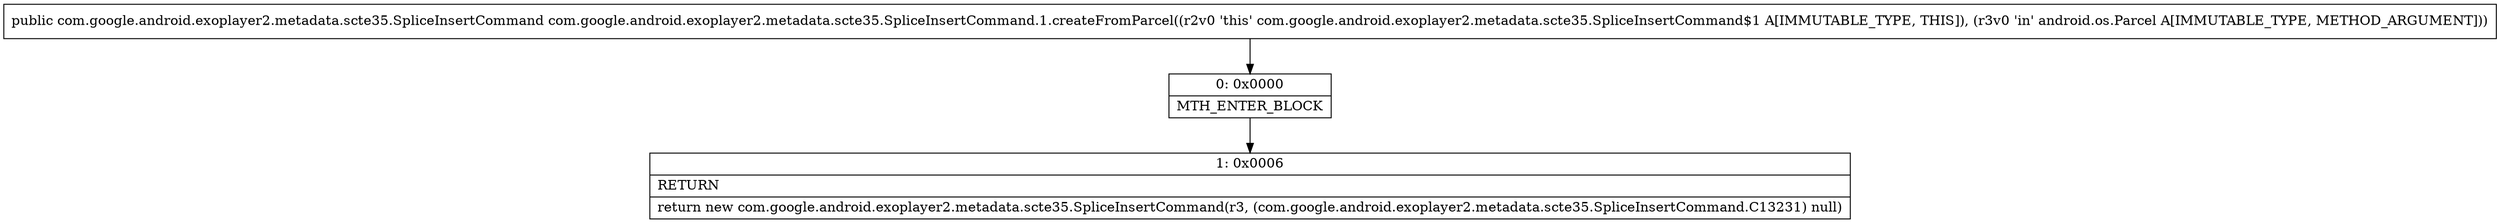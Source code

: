 digraph "CFG forcom.google.android.exoplayer2.metadata.scte35.SpliceInsertCommand.1.createFromParcel(Landroid\/os\/Parcel;)Lcom\/google\/android\/exoplayer2\/metadata\/scte35\/SpliceInsertCommand;" {
Node_0 [shape=record,label="{0\:\ 0x0000|MTH_ENTER_BLOCK\l}"];
Node_1 [shape=record,label="{1\:\ 0x0006|RETURN\l|return new com.google.android.exoplayer2.metadata.scte35.SpliceInsertCommand(r3, (com.google.android.exoplayer2.metadata.scte35.SpliceInsertCommand.C13231) null)\l}"];
MethodNode[shape=record,label="{public com.google.android.exoplayer2.metadata.scte35.SpliceInsertCommand com.google.android.exoplayer2.metadata.scte35.SpliceInsertCommand.1.createFromParcel((r2v0 'this' com.google.android.exoplayer2.metadata.scte35.SpliceInsertCommand$1 A[IMMUTABLE_TYPE, THIS]), (r3v0 'in' android.os.Parcel A[IMMUTABLE_TYPE, METHOD_ARGUMENT])) }"];
MethodNode -> Node_0;
Node_0 -> Node_1;
}

